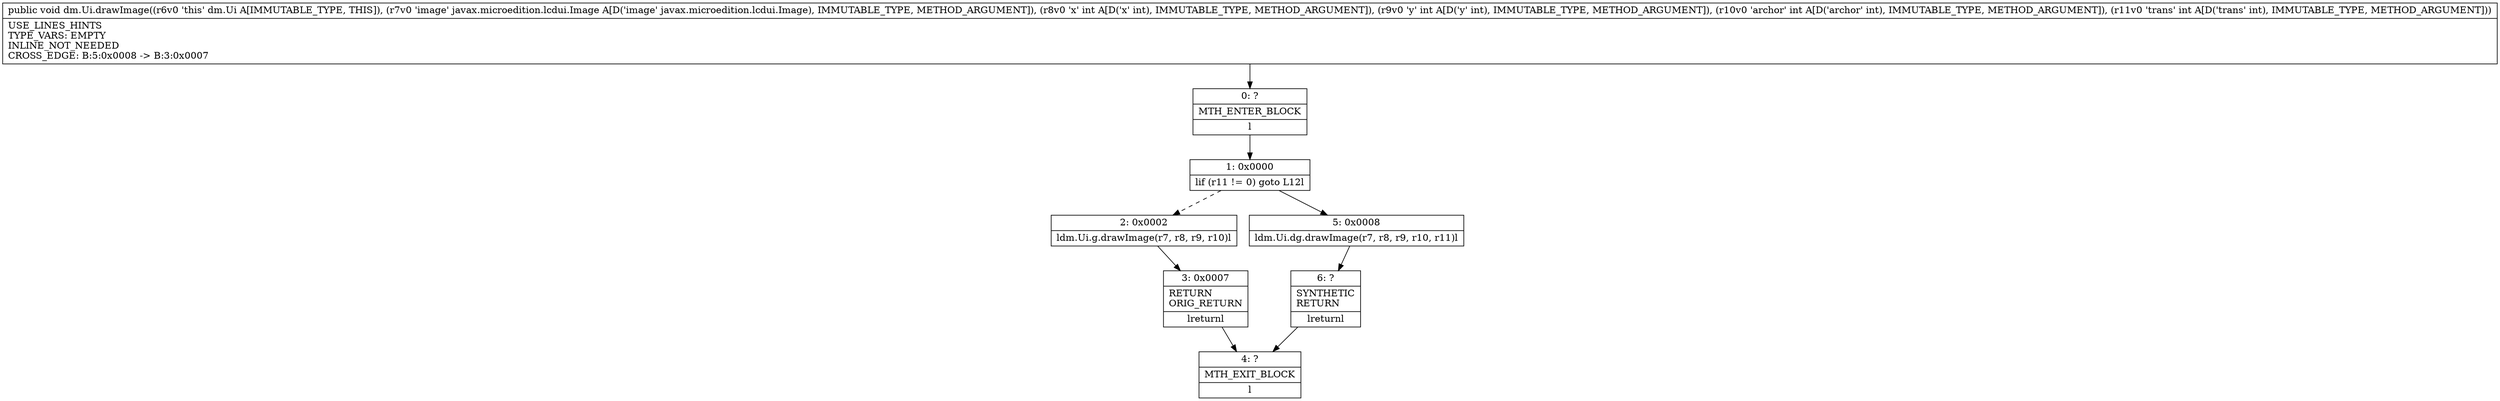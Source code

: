digraph "CFG fordm.Ui.drawImage(Ljavax\/microedition\/lcdui\/Image;IIII)V" {
Node_0 [shape=record,label="{0\:\ ?|MTH_ENTER_BLOCK\l|l}"];
Node_1 [shape=record,label="{1\:\ 0x0000|lif (r11 != 0) goto L12l}"];
Node_2 [shape=record,label="{2\:\ 0x0002|ldm.Ui.g.drawImage(r7, r8, r9, r10)l}"];
Node_3 [shape=record,label="{3\:\ 0x0007|RETURN\lORIG_RETURN\l|lreturnl}"];
Node_4 [shape=record,label="{4\:\ ?|MTH_EXIT_BLOCK\l|l}"];
Node_5 [shape=record,label="{5\:\ 0x0008|ldm.Ui.dg.drawImage(r7, r8, r9, r10, r11)l}"];
Node_6 [shape=record,label="{6\:\ ?|SYNTHETIC\lRETURN\l|lreturnl}"];
MethodNode[shape=record,label="{public void dm.Ui.drawImage((r6v0 'this' dm.Ui A[IMMUTABLE_TYPE, THIS]), (r7v0 'image' javax.microedition.lcdui.Image A[D('image' javax.microedition.lcdui.Image), IMMUTABLE_TYPE, METHOD_ARGUMENT]), (r8v0 'x' int A[D('x' int), IMMUTABLE_TYPE, METHOD_ARGUMENT]), (r9v0 'y' int A[D('y' int), IMMUTABLE_TYPE, METHOD_ARGUMENT]), (r10v0 'archor' int A[D('archor' int), IMMUTABLE_TYPE, METHOD_ARGUMENT]), (r11v0 'trans' int A[D('trans' int), IMMUTABLE_TYPE, METHOD_ARGUMENT]))  | USE_LINES_HINTS\lTYPE_VARS: EMPTY\lINLINE_NOT_NEEDED\lCROSS_EDGE: B:5:0x0008 \-\> B:3:0x0007\l}"];
MethodNode -> Node_0;
Node_0 -> Node_1;
Node_1 -> Node_2[style=dashed];
Node_1 -> Node_5;
Node_2 -> Node_3;
Node_3 -> Node_4;
Node_5 -> Node_6;
Node_6 -> Node_4;
}

